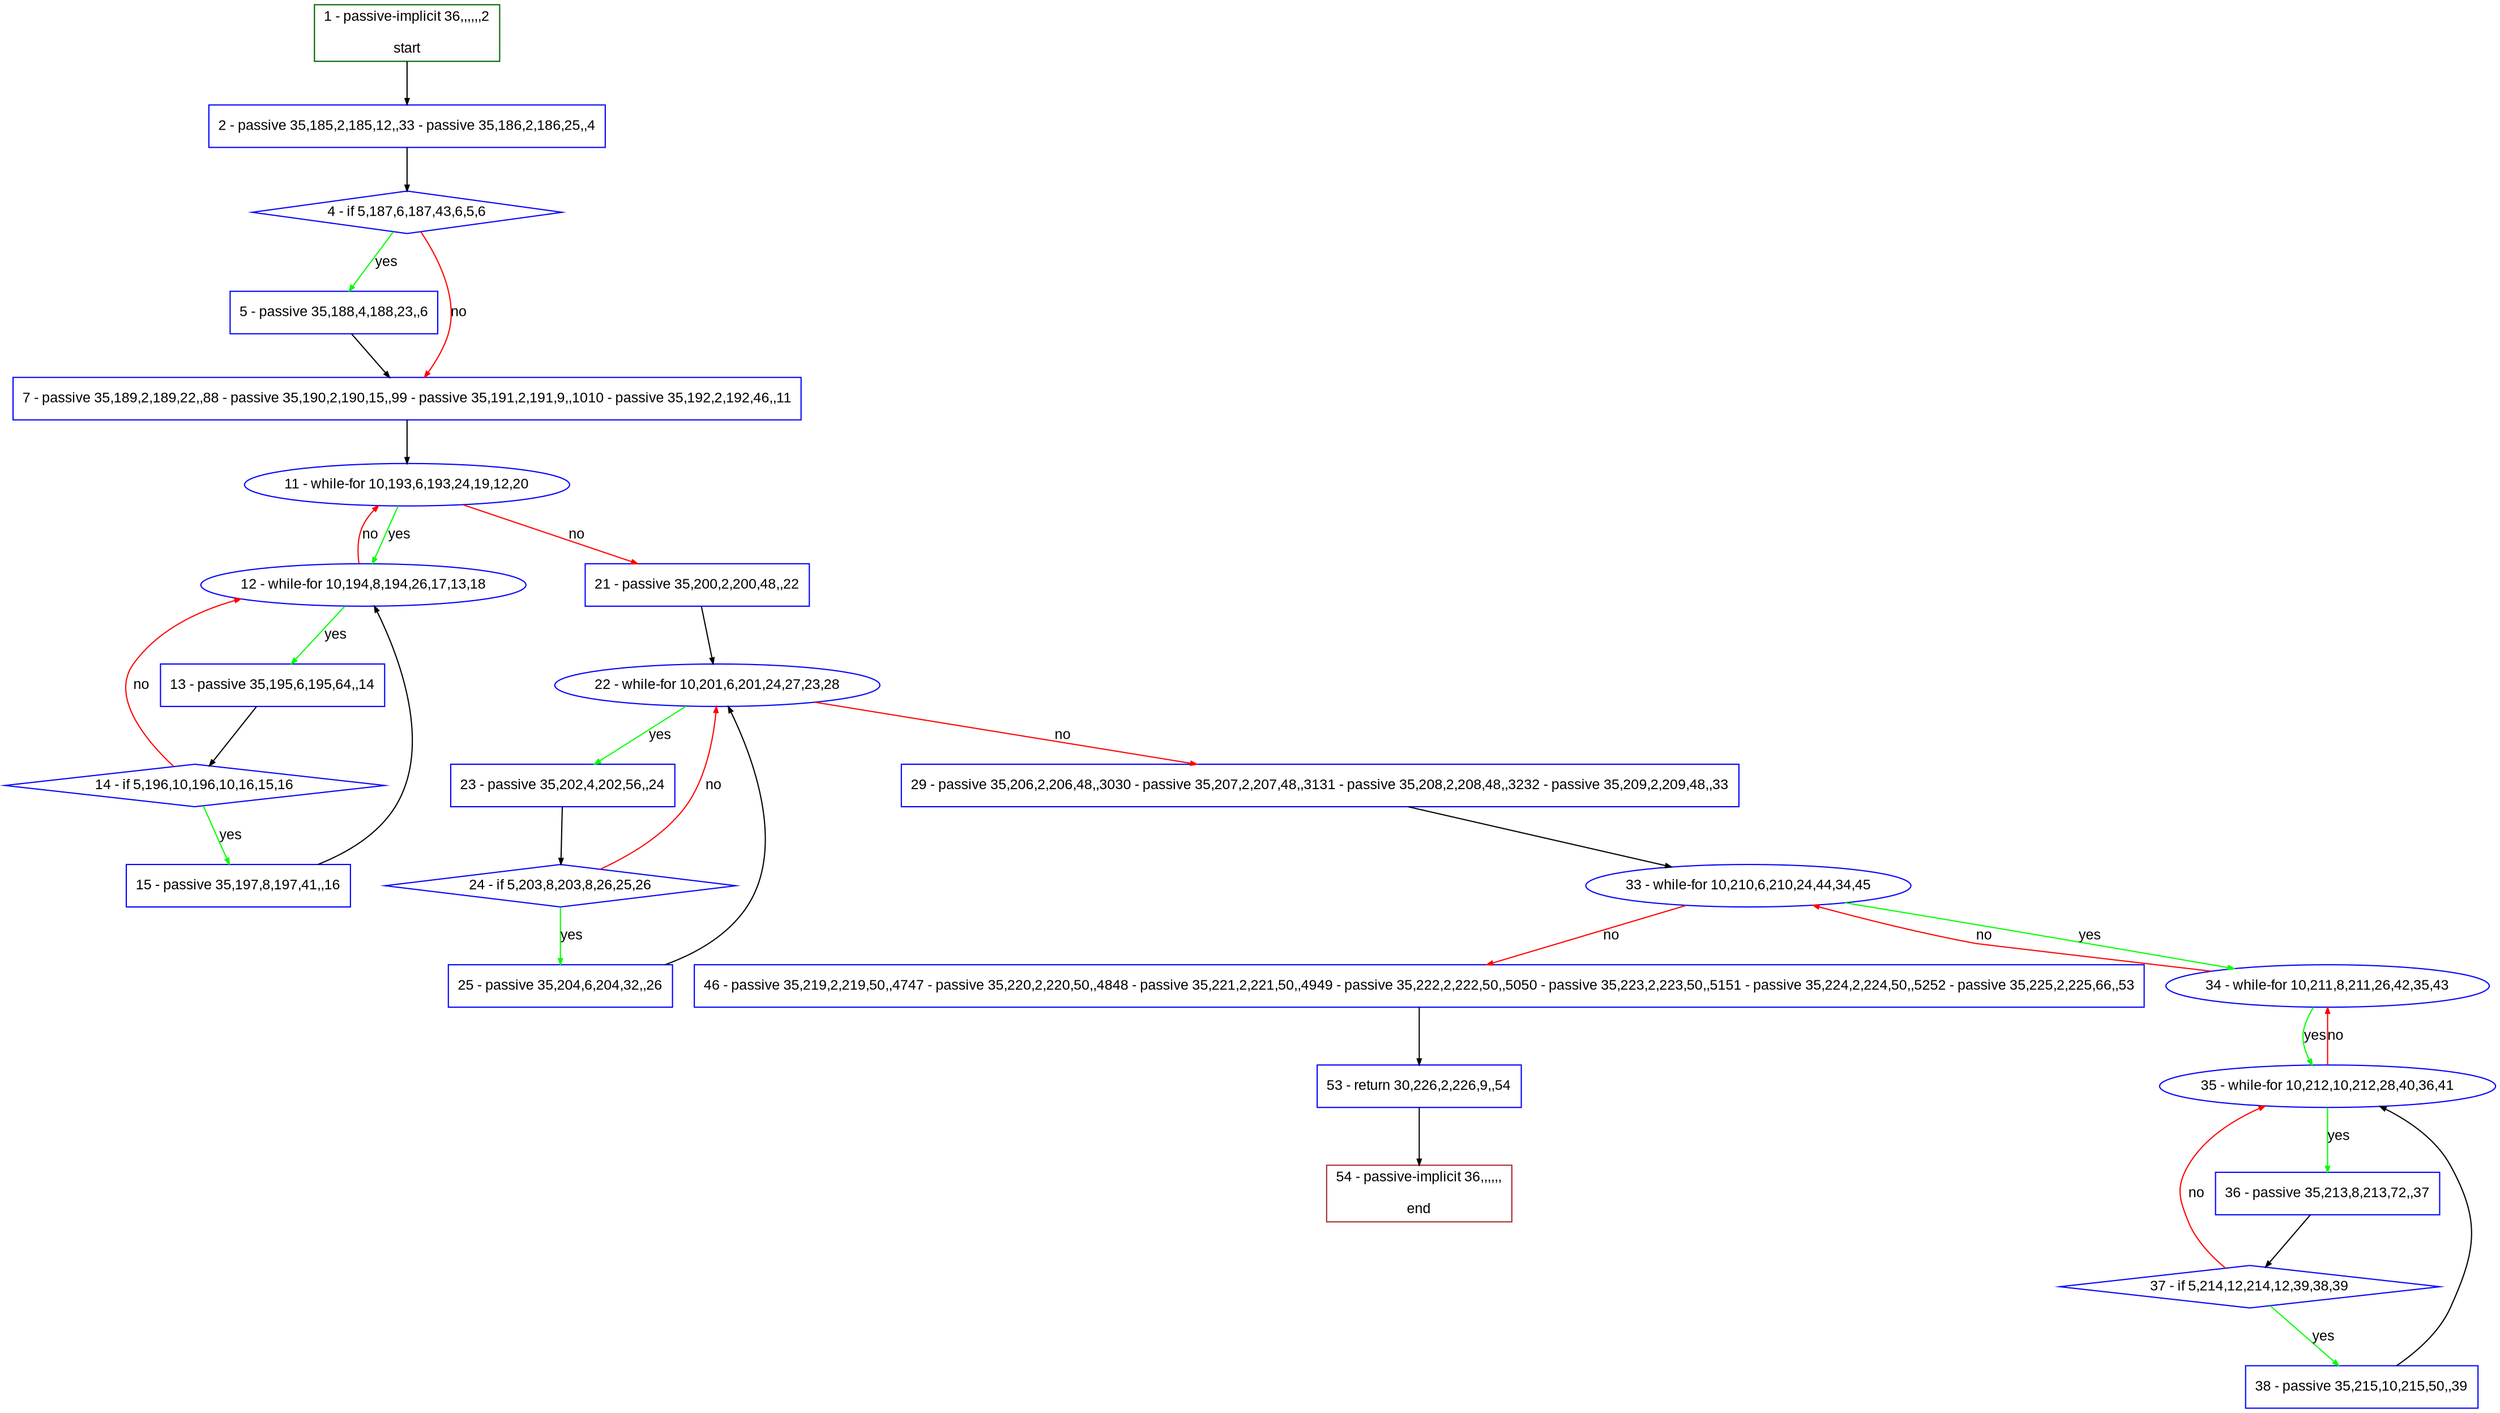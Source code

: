 digraph "" {
  graph [pack="true", label="", fontsize="12", packmode="clust", fontname="Arial", fillcolor="#FFFFCC", bgcolor="white", style="rounded,filled", compound="true"];
  node [node_initialized="no", label="", color="grey", fontsize="12", fillcolor="white", fontname="Arial", style="filled", shape="rectangle", compound="true", fixedsize="false"];
  edge [fontcolor="black", arrowhead="normal", arrowtail="none", arrowsize="0.5", ltail="", label="", color="black", fontsize="12", lhead="", fontname="Arial", dir="forward", compound="true"];
  __N1 [label="2 - passive 35,185,2,185,12,,33 - passive 35,186,2,186,25,,4", color="#0000ff", fillcolor="#ffffff", style="filled", shape="box"];
  __N2 [label="1 - passive-implicit 36,,,,,,2\n\nstart", color="#006400", fillcolor="#ffffff", style="filled", shape="box"];
  __N3 [label="4 - if 5,187,6,187,43,6,5,6", color="#0000ff", fillcolor="#ffffff", style="filled", shape="diamond"];
  __N4 [label="5 - passive 35,188,4,188,23,,6", color="#0000ff", fillcolor="#ffffff", style="filled", shape="box"];
  __N5 [label="7 - passive 35,189,2,189,22,,88 - passive 35,190,2,190,15,,99 - passive 35,191,2,191,9,,1010 - passive 35,192,2,192,46,,11", color="#0000ff", fillcolor="#ffffff", style="filled", shape="box"];
  __N6 [label="11 - while-for 10,193,6,193,24,19,12,20", color="#0000ff", fillcolor="#ffffff", style="filled", shape="oval"];
  __N7 [label="12 - while-for 10,194,8,194,26,17,13,18", color="#0000ff", fillcolor="#ffffff", style="filled", shape="oval"];
  __N8 [label="21 - passive 35,200,2,200,48,,22", color="#0000ff", fillcolor="#ffffff", style="filled", shape="box"];
  __N9 [label="13 - passive 35,195,6,195,64,,14", color="#0000ff", fillcolor="#ffffff", style="filled", shape="box"];
  __N10 [label="14 - if 5,196,10,196,10,16,15,16", color="#0000ff", fillcolor="#ffffff", style="filled", shape="diamond"];
  __N11 [label="15 - passive 35,197,8,197,41,,16", color="#0000ff", fillcolor="#ffffff", style="filled", shape="box"];
  __N12 [label="22 - while-for 10,201,6,201,24,27,23,28", color="#0000ff", fillcolor="#ffffff", style="filled", shape="oval"];
  __N13 [label="23 - passive 35,202,4,202,56,,24", color="#0000ff", fillcolor="#ffffff", style="filled", shape="box"];
  __N14 [label="29 - passive 35,206,2,206,48,,3030 - passive 35,207,2,207,48,,3131 - passive 35,208,2,208,48,,3232 - passive 35,209,2,209,48,,33", color="#0000ff", fillcolor="#ffffff", style="filled", shape="box"];
  __N15 [label="24 - if 5,203,8,203,8,26,25,26", color="#0000ff", fillcolor="#ffffff", style="filled", shape="diamond"];
  __N16 [label="25 - passive 35,204,6,204,32,,26", color="#0000ff", fillcolor="#ffffff", style="filled", shape="box"];
  __N17 [label="33 - while-for 10,210,6,210,24,44,34,45", color="#0000ff", fillcolor="#ffffff", style="filled", shape="oval"];
  __N18 [label="34 - while-for 10,211,8,211,26,42,35,43", color="#0000ff", fillcolor="#ffffff", style="filled", shape="oval"];
  __N19 [label="46 - passive 35,219,2,219,50,,4747 - passive 35,220,2,220,50,,4848 - passive 35,221,2,221,50,,4949 - passive 35,222,2,222,50,,5050 - passive 35,223,2,223,50,,5151 - passive 35,224,2,224,50,,5252 - passive 35,225,2,225,66,,53", color="#0000ff", fillcolor="#ffffff", style="filled", shape="box"];
  __N20 [label="35 - while-for 10,212,10,212,28,40,36,41", color="#0000ff", fillcolor="#ffffff", style="filled", shape="oval"];
  __N21 [label="36 - passive 35,213,8,213,72,,37", color="#0000ff", fillcolor="#ffffff", style="filled", shape="box"];
  __N22 [label="37 - if 5,214,12,214,12,39,38,39", color="#0000ff", fillcolor="#ffffff", style="filled", shape="diamond"];
  __N23 [label="38 - passive 35,215,10,215,50,,39", color="#0000ff", fillcolor="#ffffff", style="filled", shape="box"];
  __N24 [label="53 - return 30,226,2,226,9,,54", color="#0000ff", fillcolor="#ffffff", style="filled", shape="box"];
  __N25 [label="54 - passive-implicit 36,,,,,,\n\nend", color="#a52a2a", fillcolor="#ffffff", style="filled", shape="box"];
  __N2 -> __N1 [arrowhead="normal", arrowtail="none", color="#000000", label="", dir="forward"];
  __N1 -> __N3 [arrowhead="normal", arrowtail="none", color="#000000", label="", dir="forward"];
  __N3 -> __N4 [arrowhead="normal", arrowtail="none", color="#00ff00", label="yes", dir="forward"];
  __N3 -> __N5 [arrowhead="normal", arrowtail="none", color="#ff0000", label="no", dir="forward"];
  __N4 -> __N5 [arrowhead="normal", arrowtail="none", color="#000000", label="", dir="forward"];
  __N5 -> __N6 [arrowhead="normal", arrowtail="none", color="#000000", label="", dir="forward"];
  __N6 -> __N7 [arrowhead="normal", arrowtail="none", color="#00ff00", label="yes", dir="forward"];
  __N7 -> __N6 [arrowhead="normal", arrowtail="none", color="#ff0000", label="no", dir="forward"];
  __N6 -> __N8 [arrowhead="normal", arrowtail="none", color="#ff0000", label="no", dir="forward"];
  __N7 -> __N9 [arrowhead="normal", arrowtail="none", color="#00ff00", label="yes", dir="forward"];
  __N9 -> __N10 [arrowhead="normal", arrowtail="none", color="#000000", label="", dir="forward"];
  __N10 -> __N7 [arrowhead="normal", arrowtail="none", color="#ff0000", label="no", dir="forward"];
  __N10 -> __N11 [arrowhead="normal", arrowtail="none", color="#00ff00", label="yes", dir="forward"];
  __N11 -> __N7 [arrowhead="normal", arrowtail="none", color="#000000", label="", dir="forward"];
  __N8 -> __N12 [arrowhead="normal", arrowtail="none", color="#000000", label="", dir="forward"];
  __N12 -> __N13 [arrowhead="normal", arrowtail="none", color="#00ff00", label="yes", dir="forward"];
  __N12 -> __N14 [arrowhead="normal", arrowtail="none", color="#ff0000", label="no", dir="forward"];
  __N13 -> __N15 [arrowhead="normal", arrowtail="none", color="#000000", label="", dir="forward"];
  __N15 -> __N12 [arrowhead="normal", arrowtail="none", color="#ff0000", label="no", dir="forward"];
  __N15 -> __N16 [arrowhead="normal", arrowtail="none", color="#00ff00", label="yes", dir="forward"];
  __N16 -> __N12 [arrowhead="normal", arrowtail="none", color="#000000", label="", dir="forward"];
  __N14 -> __N17 [arrowhead="normal", arrowtail="none", color="#000000", label="", dir="forward"];
  __N17 -> __N18 [arrowhead="normal", arrowtail="none", color="#00ff00", label="yes", dir="forward"];
  __N18 -> __N17 [arrowhead="normal", arrowtail="none", color="#ff0000", label="no", dir="forward"];
  __N17 -> __N19 [arrowhead="normal", arrowtail="none", color="#ff0000", label="no", dir="forward"];
  __N18 -> __N20 [arrowhead="normal", arrowtail="none", color="#00ff00", label="yes", dir="forward"];
  __N20 -> __N18 [arrowhead="normal", arrowtail="none", color="#ff0000", label="no", dir="forward"];
  __N20 -> __N21 [arrowhead="normal", arrowtail="none", color="#00ff00", label="yes", dir="forward"];
  __N21 -> __N22 [arrowhead="normal", arrowtail="none", color="#000000", label="", dir="forward"];
  __N22 -> __N20 [arrowhead="normal", arrowtail="none", color="#ff0000", label="no", dir="forward"];
  __N22 -> __N23 [arrowhead="normal", arrowtail="none", color="#00ff00", label="yes", dir="forward"];
  __N23 -> __N20 [arrowhead="normal", arrowtail="none", color="#000000", label="", dir="forward"];
  __N19 -> __N24 [arrowhead="normal", arrowtail="none", color="#000000", label="", dir="forward"];
  __N24 -> __N25 [arrowhead="normal", arrowtail="none", color="#000000", label="", dir="forward"];
}
